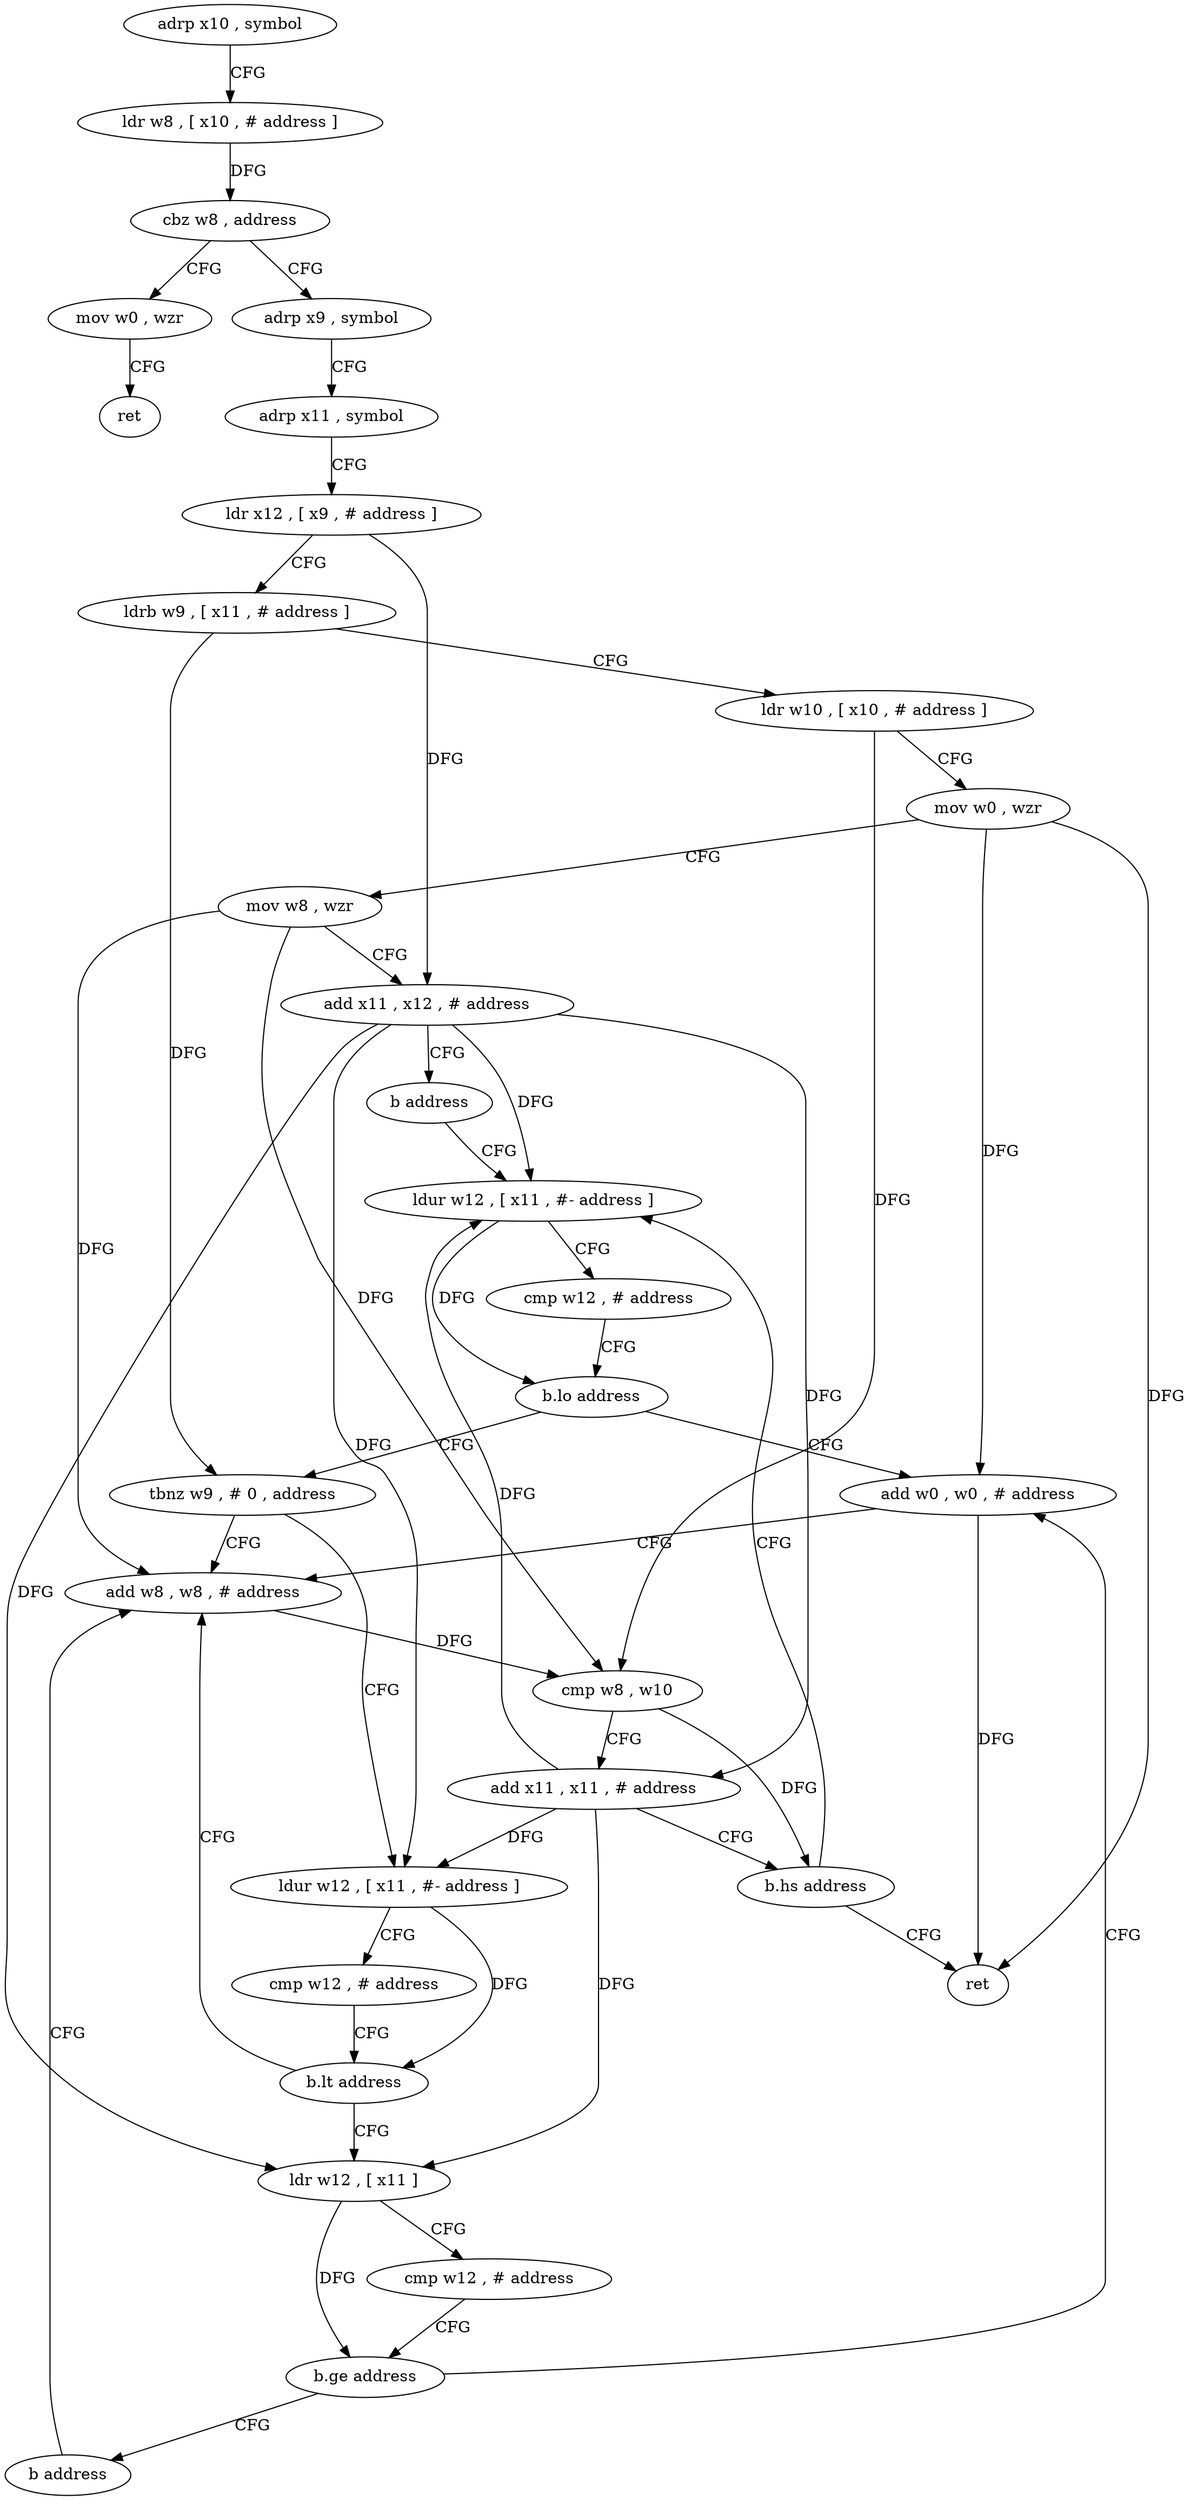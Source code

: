 digraph "func" {
"4214176" [label = "adrp x10 , symbol" ]
"4214180" [label = "ldr w8 , [ x10 , # address ]" ]
"4214184" [label = "cbz w8 , address" ]
"4214292" [label = "mov w0 , wzr" ]
"4214188" [label = "adrp x9 , symbol" ]
"4214296" [label = "ret" ]
"4214192" [label = "adrp x11 , symbol" ]
"4214196" [label = "ldr x12 , [ x9 , # address ]" ]
"4214200" [label = "ldrb w9 , [ x11 , # address ]" ]
"4214204" [label = "ldr w10 , [ x10 , # address ]" ]
"4214208" [label = "mov w0 , wzr" ]
"4214212" [label = "mov w8 , wzr" ]
"4214216" [label = "add x11 , x12 , # address" ]
"4214220" [label = "b address" ]
"4214244" [label = "ldur w12 , [ x11 , #- address ]" ]
"4214248" [label = "cmp w12 , # address" ]
"4214252" [label = "b.lo address" ]
"4214224" [label = "add w0 , w0 , # address" ]
"4214256" [label = "tbnz w9 , # 0 , address" ]
"4214228" [label = "add w8 , w8 , # address" ]
"4214260" [label = "ldur w12 , [ x11 , #- address ]" ]
"4214288" [label = "ret" ]
"4214232" [label = "cmp w8 , w10" ]
"4214236" [label = "add x11 , x11 , # address" ]
"4214240" [label = "b.hs address" ]
"4214264" [label = "cmp w12 , # address" ]
"4214268" [label = "b.lt address" ]
"4214272" [label = "ldr w12 , [ x11 ]" ]
"4214276" [label = "cmp w12 , # address" ]
"4214280" [label = "b.ge address" ]
"4214284" [label = "b address" ]
"4214176" -> "4214180" [ label = "CFG" ]
"4214180" -> "4214184" [ label = "DFG" ]
"4214184" -> "4214292" [ label = "CFG" ]
"4214184" -> "4214188" [ label = "CFG" ]
"4214292" -> "4214296" [ label = "CFG" ]
"4214188" -> "4214192" [ label = "CFG" ]
"4214192" -> "4214196" [ label = "CFG" ]
"4214196" -> "4214200" [ label = "CFG" ]
"4214196" -> "4214216" [ label = "DFG" ]
"4214200" -> "4214204" [ label = "CFG" ]
"4214200" -> "4214256" [ label = "DFG" ]
"4214204" -> "4214208" [ label = "CFG" ]
"4214204" -> "4214232" [ label = "DFG" ]
"4214208" -> "4214212" [ label = "CFG" ]
"4214208" -> "4214224" [ label = "DFG" ]
"4214208" -> "4214288" [ label = "DFG" ]
"4214212" -> "4214216" [ label = "CFG" ]
"4214212" -> "4214228" [ label = "DFG" ]
"4214212" -> "4214232" [ label = "DFG" ]
"4214216" -> "4214220" [ label = "CFG" ]
"4214216" -> "4214244" [ label = "DFG" ]
"4214216" -> "4214236" [ label = "DFG" ]
"4214216" -> "4214260" [ label = "DFG" ]
"4214216" -> "4214272" [ label = "DFG" ]
"4214220" -> "4214244" [ label = "CFG" ]
"4214244" -> "4214248" [ label = "CFG" ]
"4214244" -> "4214252" [ label = "DFG" ]
"4214248" -> "4214252" [ label = "CFG" ]
"4214252" -> "4214224" [ label = "CFG" ]
"4214252" -> "4214256" [ label = "CFG" ]
"4214224" -> "4214228" [ label = "CFG" ]
"4214224" -> "4214288" [ label = "DFG" ]
"4214256" -> "4214228" [ label = "CFG" ]
"4214256" -> "4214260" [ label = "CFG" ]
"4214228" -> "4214232" [ label = "DFG" ]
"4214260" -> "4214264" [ label = "CFG" ]
"4214260" -> "4214268" [ label = "DFG" ]
"4214232" -> "4214236" [ label = "CFG" ]
"4214232" -> "4214240" [ label = "DFG" ]
"4214236" -> "4214240" [ label = "CFG" ]
"4214236" -> "4214244" [ label = "DFG" ]
"4214236" -> "4214260" [ label = "DFG" ]
"4214236" -> "4214272" [ label = "DFG" ]
"4214240" -> "4214288" [ label = "CFG" ]
"4214240" -> "4214244" [ label = "CFG" ]
"4214264" -> "4214268" [ label = "CFG" ]
"4214268" -> "4214228" [ label = "CFG" ]
"4214268" -> "4214272" [ label = "CFG" ]
"4214272" -> "4214276" [ label = "CFG" ]
"4214272" -> "4214280" [ label = "DFG" ]
"4214276" -> "4214280" [ label = "CFG" ]
"4214280" -> "4214224" [ label = "CFG" ]
"4214280" -> "4214284" [ label = "CFG" ]
"4214284" -> "4214228" [ label = "CFG" ]
}
